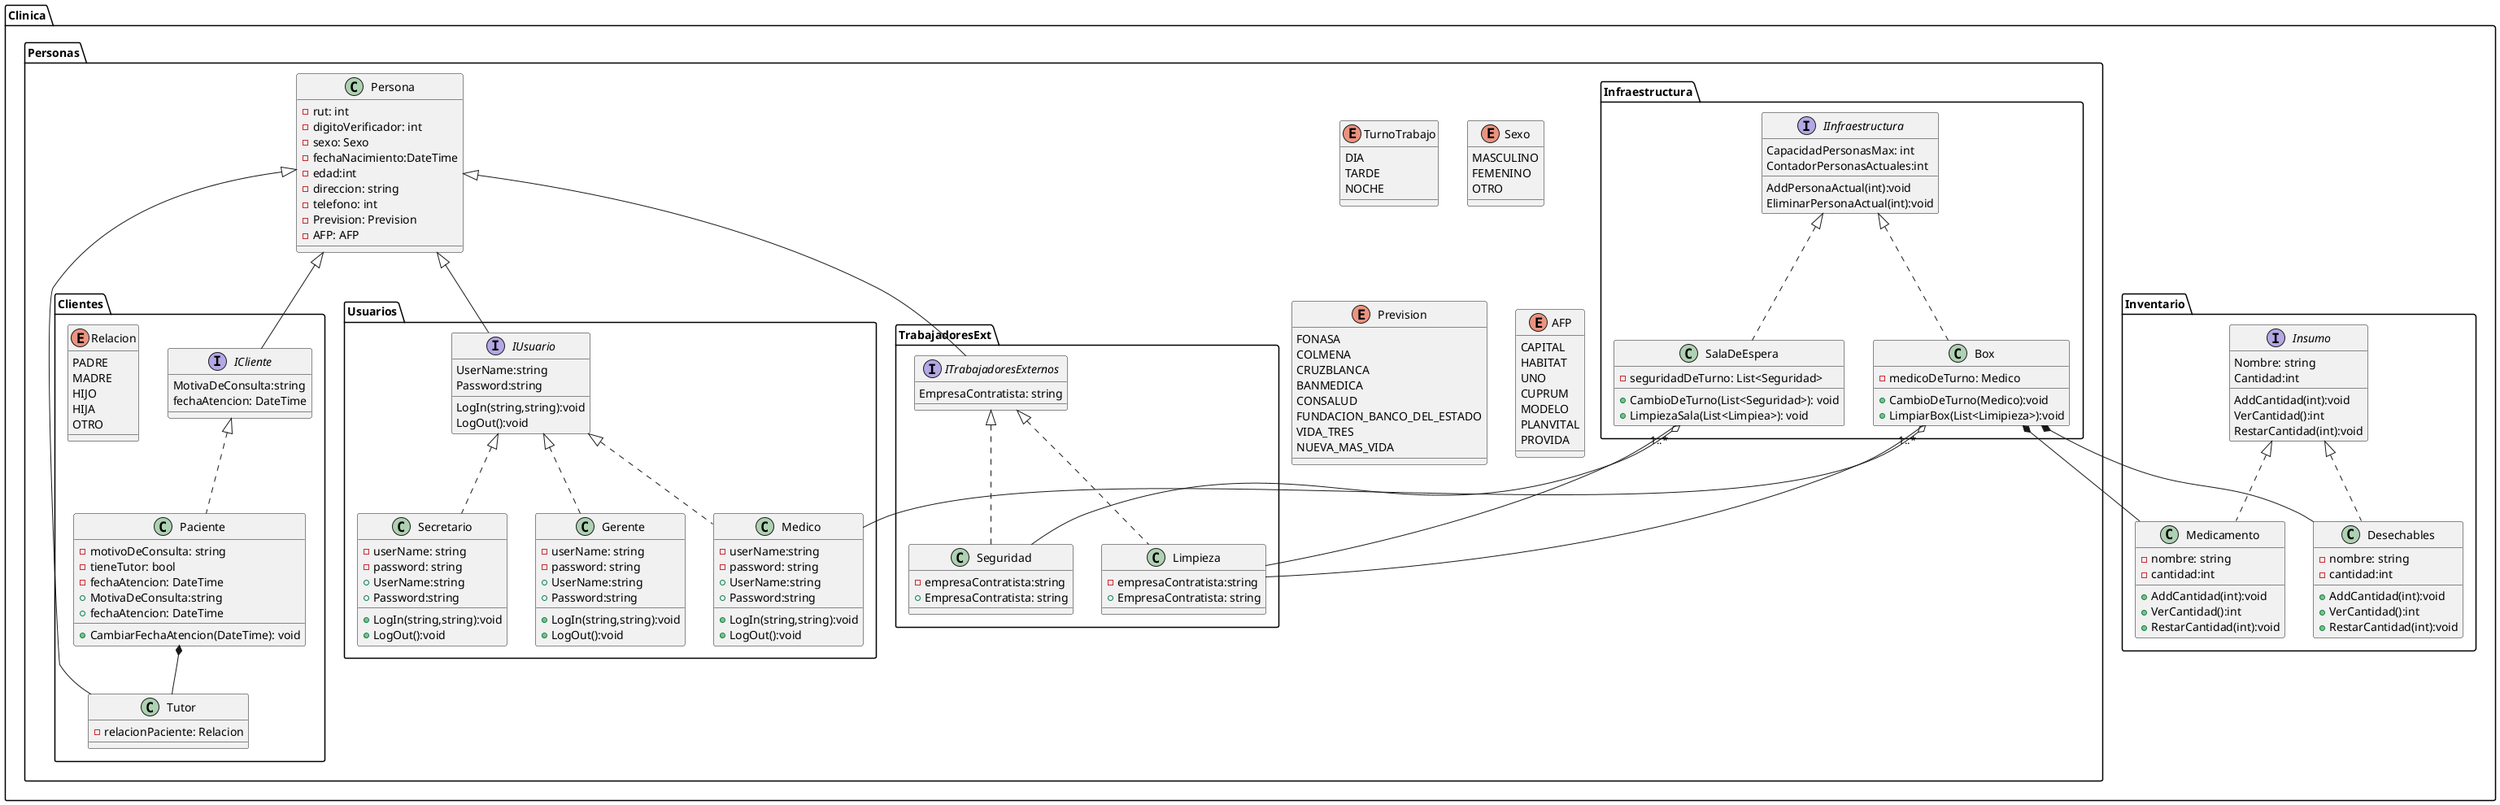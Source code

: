 @startuml Consultorio
package Clinica
{
   
    
    package Inventario
    {

        interface Insumo {
            Nombre: string
            Cantidad:int
            AddCantidad(int):void
            VerCantidad():int
            RestarCantidad(int):void
        }
        class Medicamento {
            - nombre: string
            - cantidad:int
            + AddCantidad(int):void
            + VerCantidad():int
            + RestarCantidad(int):void
        }
        class Desechables {
            - nombre: string
            - cantidad:int
            + AddCantidad(int):void
            + VerCantidad():int
            + RestarCantidad(int):void
        }
    }
    package Personas
    {

    enum TurnoTrabajo{
        DIA
        TARDE
        NOCHE
    }
    enum Sexo{
        MASCULINO
        FEMENINO
        OTRO
    }
    enum Prevision{
        FONASA
        COLMENA
        CRUZBLANCA
        BANMEDICA
        CONSALUD
        FUNDACION_BANCO_DEL_ESTADO
        VIDA_TRES
        NUEVA_MAS_VIDA
    }

    enum AFP{
        CAPITAL
        HABITAT
        UNO
        CUPRUM
        MODELO
        PLANVITAL
        PROVIDA
    }
        class Persona
        {
        - rut: int
        - digitoVerificador: int
        - sexo: Sexo
        - fechaNacimiento:DateTime
        - edad:int
        - direccion: string
        - telefono: int
        - Prevision: Prevision
        - AFP: AFP
        }

        package TrabajadoresExt
        {
        interface ITrabajadoresExternos{
            EmpresaContratista: string
        }
         class Limpieza{
            - empresaContratista:string
            + EmpresaContratista: string
         }

        class Seguridad{
            - empresaContratista:string
            + EmpresaContratista: string
        }
        }
        package Clientes
        {
            interface ICliente{
            MotivaDeConsulta:string
            fechaAtencion: DateTime
        }

        enum Relacion{
            PADRE
            MADRE
            HIJO
            HIJA
            OTRO
        }
         class Paciente{
            - motivoDeConsulta: string
            - tieneTutor: bool
            - fechaAtencion: DateTime
            + CambiarFechaAtencion(DateTime): void
            + MotivaDeConsulta:string
            + fechaAtencion: DateTime
        }
        class Tutor{
            - relacionPaciente: Relacion
        }
        }
        

        
        package Usuarios
        {
            interface IUsuario
            {
                LogIn(string,string):void
                LogOut():void
                UserName:string
                Password:string
            }
            class Secretario{
                -userName: string
                -password: string
                + LogIn(string,string):void
                + LogOut():void
                + UserName:string
                + Password:string
            }

            class Medico{
                - userName:string
                - password: string
                + LogIn(string,string):void
                + LogOut():void
                + UserName:string
                + Password:string
            }

            class Gerente
            {
                -userName: string
                -password: string
                + LogIn(string,string):void
                + LogOut():void
                + UserName:string
                + Password:string

            }
          
        }
        package Infraestructura
         {
             interface IInfraestructura{
                 CapacidadPersonasMax: int
                 ContadorPersonasActuales:int
                 AddPersonaActual(int):void
                 EliminarPersonaActual(int):void
             }
             class Box{
                 - medicoDeTurno: Medico
                 + CambioDeTurno(Medico):void
                 + LimpiarBox(List<Limipieza>):void
             }
             class SalaDeEspera {
                 - seguridadDeTurno: List<Seguridad>
                 + CambioDeTurno(List<Seguridad>): void
                 + LimpiezaSala(List<Limpiea>): void
             }
             

         }
        'Relaciones
        'Herencias
        Persona<|-- Tutor
       
        'Composicion
        '(Se tienen en campo y no existen sin estar dentro de la clase)
        Paciente *-- Tutor
        Box *-- Medicamento
        Box *-- Desechables
        'Agregacion
        '(Se tienen en campo pero existen independiente)
        Box o-- Medico
        SalaDeEspera o-- Seguridad
        'Asociacion
        '(Interactuan pero son independientes, ej: pueden estar en metodo de el objeto)
        Box "1..*" -- Limpieza
        SalaDeEspera "1..*"-- Limpieza
        'Interfaces:

        'Herencias Interfaces
        Persona <|-- ITrabajadoresExternos
        Persona <|-- ICliente
        Persona <|-- IUsuario
        'Interfaz T externos
        ITrabajadoresExternos <|.. Limpieza
        ITrabajadoresExternos <|.. Seguridad
        'Interfaz Usuarios
        IUsuario <|.. Secretario
        IUsuario <|.. Gerente
        IUsuario <|.. Medico
        'Interfaz Clientes
        ICliente <|.. Paciente
        'Interfaz Insumos
        Insumo <|.. Medicamento
        Insumo <|.. Desechables
        'Interfaz Infraestructura
        IInfraestructura <|.. Box
        IInfraestructura <|.. SalaDeEspera
        
    }
    
}
@enduml